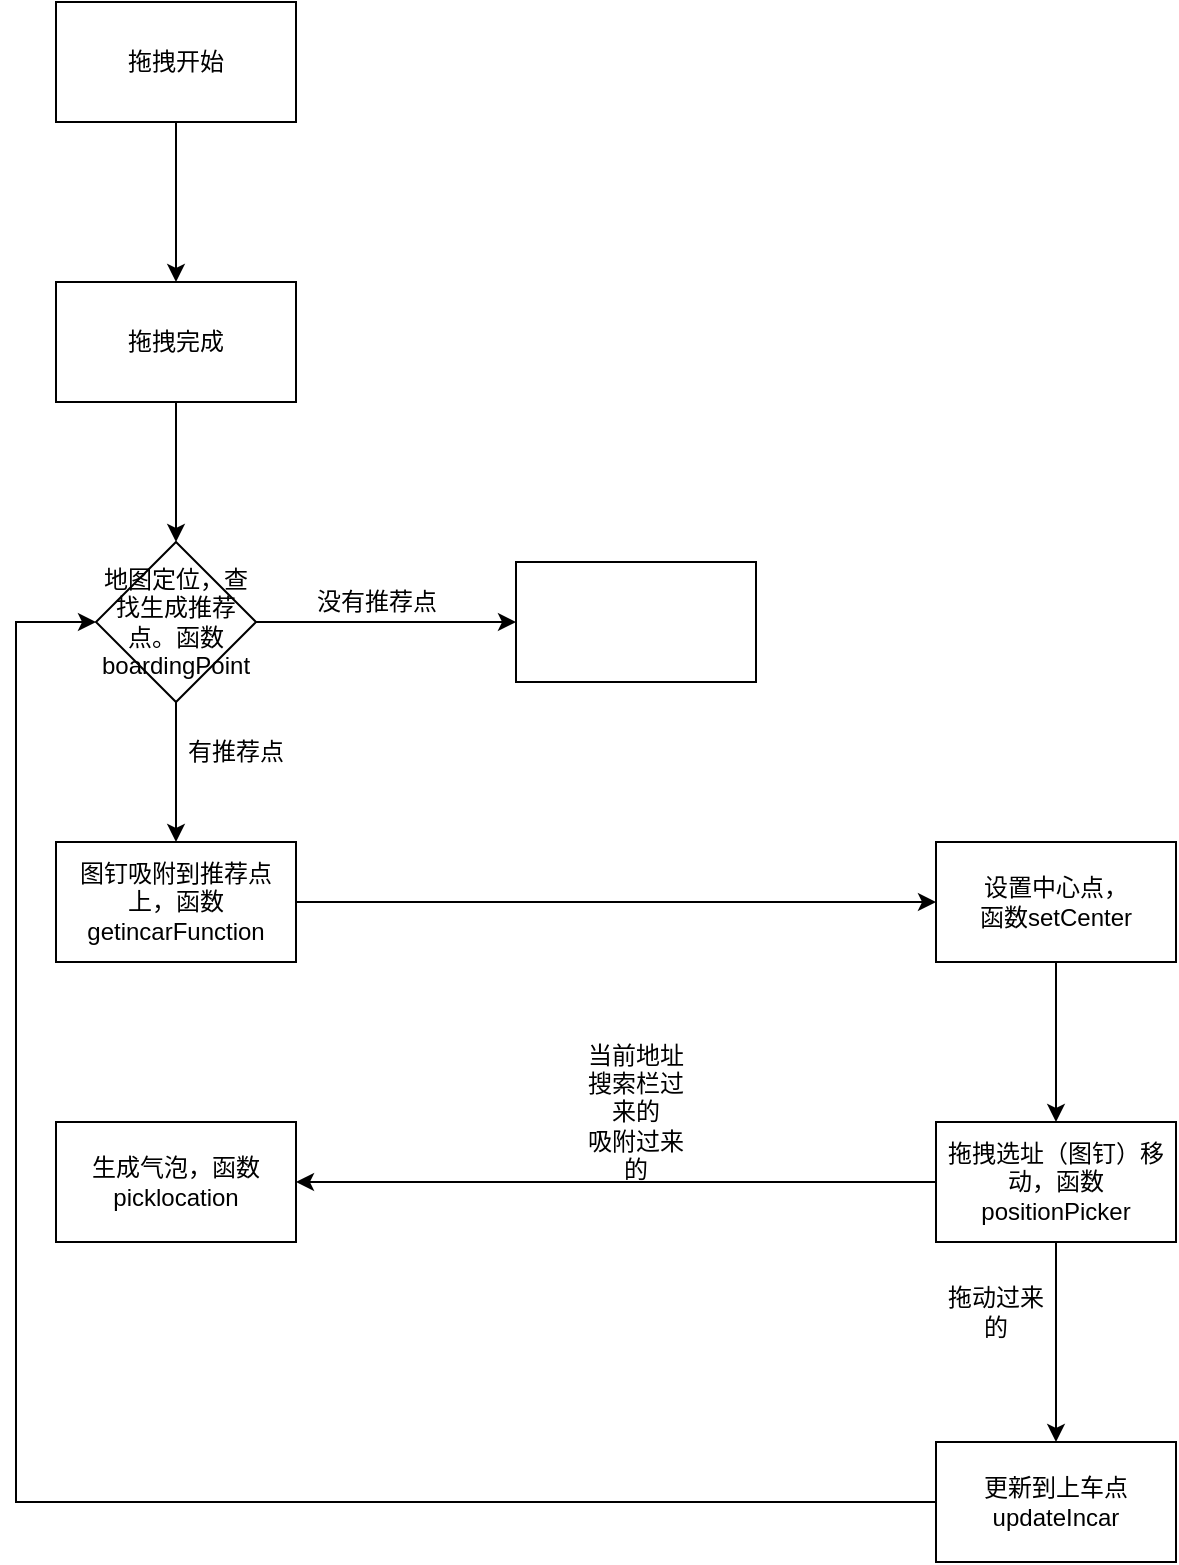 <mxfile version="16.5.2" type="github">
  <diagram id="KqT8hlWPDfMBo95Y4FzN" name="Page-1">
    <mxGraphModel dx="1422" dy="795" grid="1" gridSize="10" guides="1" tooltips="1" connect="1" arrows="1" fold="1" page="1" pageScale="1" pageWidth="827" pageHeight="1169" math="0" shadow="0">
      <root>
        <mxCell id="0" />
        <mxCell id="1" parent="0" />
        <mxCell id="ZzSdkyrplBqntAY0BgAB-3" value="" style="edgeStyle=orthogonalEdgeStyle;rounded=0;orthogonalLoop=1;jettySize=auto;html=1;" edge="1" parent="1" source="ZzSdkyrplBqntAY0BgAB-1" target="ZzSdkyrplBqntAY0BgAB-2">
          <mxGeometry relative="1" as="geometry" />
        </mxCell>
        <mxCell id="ZzSdkyrplBqntAY0BgAB-1" value="拖拽开始" style="rounded=0;whiteSpace=wrap;html=1;" vertex="1" parent="1">
          <mxGeometry x="80" y="80" width="120" height="60" as="geometry" />
        </mxCell>
        <mxCell id="ZzSdkyrplBqntAY0BgAB-5" value="" style="edgeStyle=orthogonalEdgeStyle;rounded=0;orthogonalLoop=1;jettySize=auto;html=1;entryX=0.5;entryY=0;entryDx=0;entryDy=0;" edge="1" parent="1" source="ZzSdkyrplBqntAY0BgAB-2" target="ZzSdkyrplBqntAY0BgAB-18">
          <mxGeometry relative="1" as="geometry">
            <mxPoint x="140" y="360" as="targetPoint" />
          </mxGeometry>
        </mxCell>
        <mxCell id="ZzSdkyrplBqntAY0BgAB-2" value="拖拽完成" style="rounded=0;whiteSpace=wrap;html=1;" vertex="1" parent="1">
          <mxGeometry x="80" y="220" width="120" height="60" as="geometry" />
        </mxCell>
        <mxCell id="ZzSdkyrplBqntAY0BgAB-7" value="" style="edgeStyle=orthogonalEdgeStyle;rounded=0;orthogonalLoop=1;jettySize=auto;html=1;exitX=0.5;exitY=1;exitDx=0;exitDy=0;" edge="1" parent="1" source="ZzSdkyrplBqntAY0BgAB-18" target="ZzSdkyrplBqntAY0BgAB-6">
          <mxGeometry relative="1" as="geometry">
            <mxPoint x="140" y="420" as="sourcePoint" />
          </mxGeometry>
        </mxCell>
        <mxCell id="ZzSdkyrplBqntAY0BgAB-11" value="" style="edgeStyle=orthogonalEdgeStyle;rounded=0;orthogonalLoop=1;jettySize=auto;html=1;entryX=0;entryY=0.5;entryDx=0;entryDy=0;" edge="1" parent="1" source="ZzSdkyrplBqntAY0BgAB-6" target="ZzSdkyrplBqntAY0BgAB-25">
          <mxGeometry relative="1" as="geometry" />
        </mxCell>
        <mxCell id="ZzSdkyrplBqntAY0BgAB-6" value="图钉吸附到推荐点上，函数getincarFunction" style="rounded=0;whiteSpace=wrap;html=1;" vertex="1" parent="1">
          <mxGeometry x="80" y="500" width="120" height="60" as="geometry" />
        </mxCell>
        <mxCell id="ZzSdkyrplBqntAY0BgAB-8" value="生成气泡，函数picklocation" style="rounded=0;whiteSpace=wrap;html=1;" vertex="1" parent="1">
          <mxGeometry x="80" y="640" width="120" height="60" as="geometry" />
        </mxCell>
        <mxCell id="ZzSdkyrplBqntAY0BgAB-15" value="" style="edgeStyle=orthogonalEdgeStyle;rounded=0;orthogonalLoop=1;jettySize=auto;html=1;exitX=0;exitY=0.5;exitDx=0;exitDy=0;" edge="1" parent="1" source="ZzSdkyrplBqntAY0BgAB-26" target="ZzSdkyrplBqntAY0BgAB-8">
          <mxGeometry relative="1" as="geometry">
            <mxPoint x="310" y="670" as="sourcePoint" />
          </mxGeometry>
        </mxCell>
        <mxCell id="ZzSdkyrplBqntAY0BgAB-22" value="" style="edgeStyle=orthogonalEdgeStyle;rounded=0;orthogonalLoop=1;jettySize=auto;html=1;" edge="1" parent="1" source="ZzSdkyrplBqntAY0BgAB-18" target="ZzSdkyrplBqntAY0BgAB-21">
          <mxGeometry relative="1" as="geometry" />
        </mxCell>
        <mxCell id="ZzSdkyrplBqntAY0BgAB-18" value="&lt;span&gt;地图定位，查找生成推荐点。函数boardingPoint&lt;/span&gt;" style="rhombus;whiteSpace=wrap;html=1;" vertex="1" parent="1">
          <mxGeometry x="100" y="350" width="80" height="80" as="geometry" />
        </mxCell>
        <mxCell id="ZzSdkyrplBqntAY0BgAB-20" value="有推荐点" style="text;html=1;strokeColor=none;fillColor=none;align=center;verticalAlign=middle;whiteSpace=wrap;rounded=0;" vertex="1" parent="1">
          <mxGeometry x="140" y="440" width="60" height="30" as="geometry" />
        </mxCell>
        <mxCell id="ZzSdkyrplBqntAY0BgAB-21" value="" style="whiteSpace=wrap;html=1;" vertex="1" parent="1">
          <mxGeometry x="310" y="360" width="120" height="60" as="geometry" />
        </mxCell>
        <mxCell id="ZzSdkyrplBqntAY0BgAB-23" value="没有推荐点" style="text;html=1;align=center;verticalAlign=middle;resizable=0;points=[];autosize=1;strokeColor=none;fillColor=none;" vertex="1" parent="1">
          <mxGeometry x="200" y="370" width="80" height="20" as="geometry" />
        </mxCell>
        <mxCell id="ZzSdkyrplBqntAY0BgAB-24" value="当前地址&lt;br&gt;&lt;div&gt;搜索栏过来的&lt;/div&gt;&lt;div&gt;吸附过来的&lt;/div&gt;" style="text;html=1;strokeColor=none;fillColor=none;align=center;verticalAlign=middle;whiteSpace=wrap;rounded=0;" vertex="1" parent="1">
          <mxGeometry x="340" y="620" width="60" height="30" as="geometry" />
        </mxCell>
        <mxCell id="ZzSdkyrplBqntAY0BgAB-27" value="" style="edgeStyle=orthogonalEdgeStyle;rounded=0;orthogonalLoop=1;jettySize=auto;html=1;" edge="1" parent="1" source="ZzSdkyrplBqntAY0BgAB-25" target="ZzSdkyrplBqntAY0BgAB-26">
          <mxGeometry relative="1" as="geometry" />
        </mxCell>
        <mxCell id="ZzSdkyrplBqntAY0BgAB-25" value="设置中心点，&lt;br&gt;函数setCenter" style="rounded=0;whiteSpace=wrap;html=1;" vertex="1" parent="1">
          <mxGeometry x="520" y="500" width="120" height="60" as="geometry" />
        </mxCell>
        <mxCell id="ZzSdkyrplBqntAY0BgAB-30" value="" style="edgeStyle=orthogonalEdgeStyle;rounded=0;orthogonalLoop=1;jettySize=auto;html=1;" edge="1" parent="1" source="ZzSdkyrplBqntAY0BgAB-26" target="ZzSdkyrplBqntAY0BgAB-29">
          <mxGeometry relative="1" as="geometry" />
        </mxCell>
        <mxCell id="ZzSdkyrplBqntAY0BgAB-26" value="拖拽选址（图钉）移动，函数positionPicker" style="rounded=0;whiteSpace=wrap;html=1;" vertex="1" parent="1">
          <mxGeometry x="520" y="640" width="120" height="60" as="geometry" />
        </mxCell>
        <mxCell id="ZzSdkyrplBqntAY0BgAB-32" style="edgeStyle=orthogonalEdgeStyle;rounded=0;orthogonalLoop=1;jettySize=auto;html=1;entryX=0;entryY=0.5;entryDx=0;entryDy=0;" edge="1" parent="1" source="ZzSdkyrplBqntAY0BgAB-29" target="ZzSdkyrplBqntAY0BgAB-18">
          <mxGeometry relative="1" as="geometry">
            <Array as="points">
              <mxPoint x="60" y="830" />
              <mxPoint x="60" y="390" />
            </Array>
          </mxGeometry>
        </mxCell>
        <mxCell id="ZzSdkyrplBqntAY0BgAB-29" value="更新到上车点updateIncar" style="rounded=0;whiteSpace=wrap;html=1;" vertex="1" parent="1">
          <mxGeometry x="520" y="800" width="120" height="60" as="geometry" />
        </mxCell>
        <mxCell id="ZzSdkyrplBqntAY0BgAB-31" value="拖动过来的" style="text;html=1;strokeColor=none;fillColor=none;align=center;verticalAlign=middle;whiteSpace=wrap;rounded=0;" vertex="1" parent="1">
          <mxGeometry x="520" y="720" width="60" height="30" as="geometry" />
        </mxCell>
      </root>
    </mxGraphModel>
  </diagram>
</mxfile>
